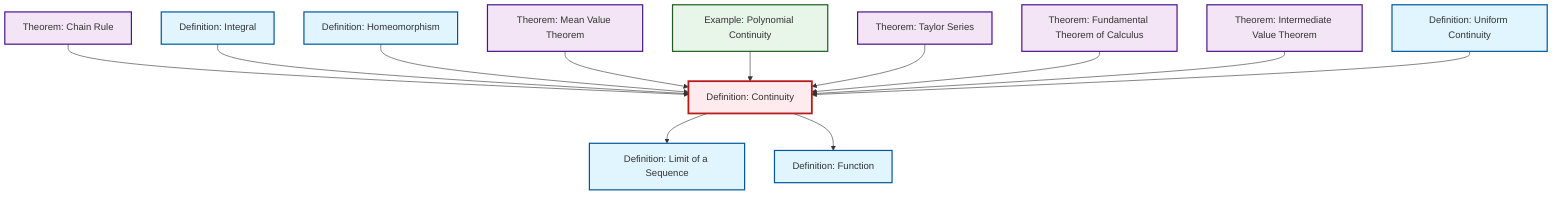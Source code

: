 graph TD
    classDef definition fill:#e1f5fe,stroke:#01579b,stroke-width:2px
    classDef theorem fill:#f3e5f5,stroke:#4a148c,stroke-width:2px
    classDef axiom fill:#fff3e0,stroke:#e65100,stroke-width:2px
    classDef example fill:#e8f5e9,stroke:#1b5e20,stroke-width:2px
    classDef current fill:#ffebee,stroke:#b71c1c,stroke-width:3px
    def-limit["Definition: Limit of a Sequence"]:::definition
    def-homeomorphism["Definition: Homeomorphism"]:::definition
    thm-fundamental-calculus["Theorem: Fundamental Theorem of Calculus"]:::theorem
    def-uniform-continuity["Definition: Uniform Continuity"]:::definition
    thm-mean-value["Theorem: Mean Value Theorem"]:::theorem
    ex-polynomial-continuity["Example: Polynomial Continuity"]:::example
    thm-chain-rule["Theorem: Chain Rule"]:::theorem
    thm-intermediate-value["Theorem: Intermediate Value Theorem"]:::theorem
    def-function["Definition: Function"]:::definition
    thm-taylor-series["Theorem: Taylor Series"]:::theorem
    def-integral["Definition: Integral"]:::definition
    def-continuity["Definition: Continuity"]:::definition
    thm-chain-rule --> def-continuity
    def-integral --> def-continuity
    def-homeomorphism --> def-continuity
    thm-mean-value --> def-continuity
    ex-polynomial-continuity --> def-continuity
    def-continuity --> def-limit
    thm-taylor-series --> def-continuity
    def-continuity --> def-function
    thm-fundamental-calculus --> def-continuity
    thm-intermediate-value --> def-continuity
    def-uniform-continuity --> def-continuity
    class def-continuity current